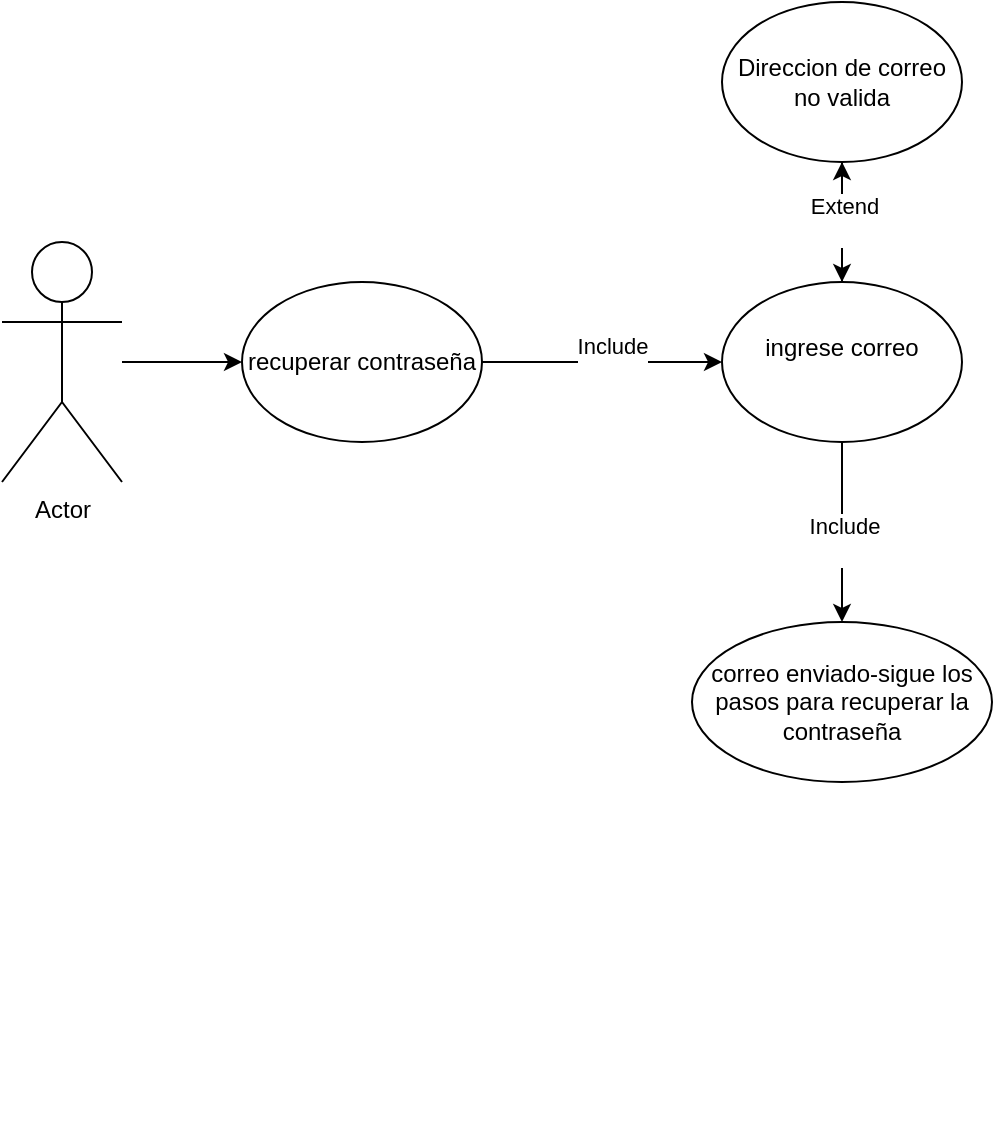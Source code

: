 <mxfile version="24.7.10">
  <diagram name="Página-1" id="ZWAJUgoXye5wEvUNh88_">
    <mxGraphModel dx="1313" dy="816" grid="1" gridSize="10" guides="1" tooltips="1" connect="1" arrows="1" fold="1" page="1" pageScale="1" pageWidth="827" pageHeight="1169" math="0" shadow="0">
      <root>
        <mxCell id="0" />
        <mxCell id="1" parent="0" />
        <mxCell id="ZYz9W3L0-CeYrUK9tWLl-2" style="edgeStyle=orthogonalEdgeStyle;rounded=0;orthogonalLoop=1;jettySize=auto;html=1;" edge="1" parent="1" source="ZYz9W3L0-CeYrUK9tWLl-1" target="ZYz9W3L0-CeYrUK9tWLl-3">
          <mxGeometry relative="1" as="geometry">
            <mxPoint x="240" y="230" as="targetPoint" />
          </mxGeometry>
        </mxCell>
        <mxCell id="ZYz9W3L0-CeYrUK9tWLl-1" value="Actor" style="shape=umlActor;verticalLabelPosition=bottom;verticalAlign=top;html=1;outlineConnect=0;" vertex="1" parent="1">
          <mxGeometry x="70" y="170" width="60" height="120" as="geometry" />
        </mxCell>
        <mxCell id="ZYz9W3L0-CeYrUK9tWLl-6" style="edgeStyle=orthogonalEdgeStyle;rounded=0;orthogonalLoop=1;jettySize=auto;html=1;" edge="1" parent="1" source="ZYz9W3L0-CeYrUK9tWLl-3">
          <mxGeometry relative="1" as="geometry">
            <mxPoint x="430" y="230" as="targetPoint" />
          </mxGeometry>
        </mxCell>
        <mxCell id="ZYz9W3L0-CeYrUK9tWLl-7" value="Include&lt;div&gt;&lt;br&gt;&lt;/div&gt;" style="edgeLabel;html=1;align=center;verticalAlign=middle;resizable=0;points=[];" vertex="1" connectable="0" parent="ZYz9W3L0-CeYrUK9tWLl-6">
          <mxGeometry x="0.084" y="2" relative="1" as="geometry">
            <mxPoint as="offset" />
          </mxGeometry>
        </mxCell>
        <mxCell id="ZYz9W3L0-CeYrUK9tWLl-3" value="&lt;div&gt;recuperar contraseña&lt;/div&gt;" style="ellipse;whiteSpace=wrap;html=1;" vertex="1" parent="1">
          <mxGeometry x="190" y="190" width="120" height="80" as="geometry" />
        </mxCell>
        <mxCell id="ZYz9W3L0-CeYrUK9tWLl-9" style="edgeStyle=orthogonalEdgeStyle;rounded=0;orthogonalLoop=1;jettySize=auto;html=1;" edge="1" parent="1" source="ZYz9W3L0-CeYrUK9tWLl-8">
          <mxGeometry relative="1" as="geometry">
            <mxPoint x="490" y="360" as="targetPoint" />
          </mxGeometry>
        </mxCell>
        <mxCell id="ZYz9W3L0-CeYrUK9tWLl-10" value="Include&lt;div&gt;&lt;br&gt;&lt;/div&gt;" style="edgeLabel;html=1;align=center;verticalAlign=middle;resizable=0;points=[];" vertex="1" connectable="0" parent="ZYz9W3L0-CeYrUK9tWLl-9">
          <mxGeometry x="0.094" relative="1" as="geometry">
            <mxPoint as="offset" />
          </mxGeometry>
        </mxCell>
        <mxCell id="ZYz9W3L0-CeYrUK9tWLl-25" style="edgeStyle=orthogonalEdgeStyle;rounded=0;orthogonalLoop=1;jettySize=auto;html=1;" edge="1" parent="1" source="ZYz9W3L0-CeYrUK9tWLl-8" target="ZYz9W3L0-CeYrUK9tWLl-26">
          <mxGeometry relative="1" as="geometry">
            <mxPoint x="490" y="130" as="targetPoint" />
          </mxGeometry>
        </mxCell>
        <mxCell id="ZYz9W3L0-CeYrUK9tWLl-8" value="ingrese correo&lt;div&gt;&lt;br&gt;&lt;/div&gt;" style="ellipse;whiteSpace=wrap;html=1;" vertex="1" parent="1">
          <mxGeometry x="430" y="190" width="120" height="80" as="geometry" />
        </mxCell>
        <mxCell id="ZYz9W3L0-CeYrUK9tWLl-11" value="correo enviado-sigue los pasos para recuperar la contraseña" style="ellipse;whiteSpace=wrap;html=1;" vertex="1" parent="1">
          <mxGeometry x="415" y="360" width="150" height="80" as="geometry" />
        </mxCell>
        <mxCell id="ZYz9W3L0-CeYrUK9tWLl-20" style="edgeStyle=orthogonalEdgeStyle;rounded=0;orthogonalLoop=1;jettySize=auto;html=1;exitX=0.5;exitY=1;exitDx=0;exitDy=0;" edge="1" parent="1">
          <mxGeometry relative="1" as="geometry">
            <mxPoint x="385" y="610.0" as="sourcePoint" />
            <mxPoint x="385" y="610.0" as="targetPoint" />
          </mxGeometry>
        </mxCell>
        <mxCell id="ZYz9W3L0-CeYrUK9tWLl-27" value="" style="edgeStyle=orthogonalEdgeStyle;rounded=0;orthogonalLoop=1;jettySize=auto;html=1;" edge="1" parent="1" source="ZYz9W3L0-CeYrUK9tWLl-26" target="ZYz9W3L0-CeYrUK9tWLl-8">
          <mxGeometry relative="1" as="geometry" />
        </mxCell>
        <mxCell id="ZYz9W3L0-CeYrUK9tWLl-28" value="Extend&lt;div&gt;&lt;br&gt;&lt;/div&gt;" style="edgeLabel;html=1;align=center;verticalAlign=middle;resizable=0;points=[];" vertex="1" connectable="0" parent="ZYz9W3L0-CeYrUK9tWLl-27">
          <mxGeometry x="-0.067" y="1" relative="1" as="geometry">
            <mxPoint y="1" as="offset" />
          </mxGeometry>
        </mxCell>
        <mxCell id="ZYz9W3L0-CeYrUK9tWLl-26" value="Direccion de correo no valida" style="ellipse;whiteSpace=wrap;html=1;" vertex="1" parent="1">
          <mxGeometry x="430" y="50" width="120" height="80" as="geometry" />
        </mxCell>
      </root>
    </mxGraphModel>
  </diagram>
</mxfile>
